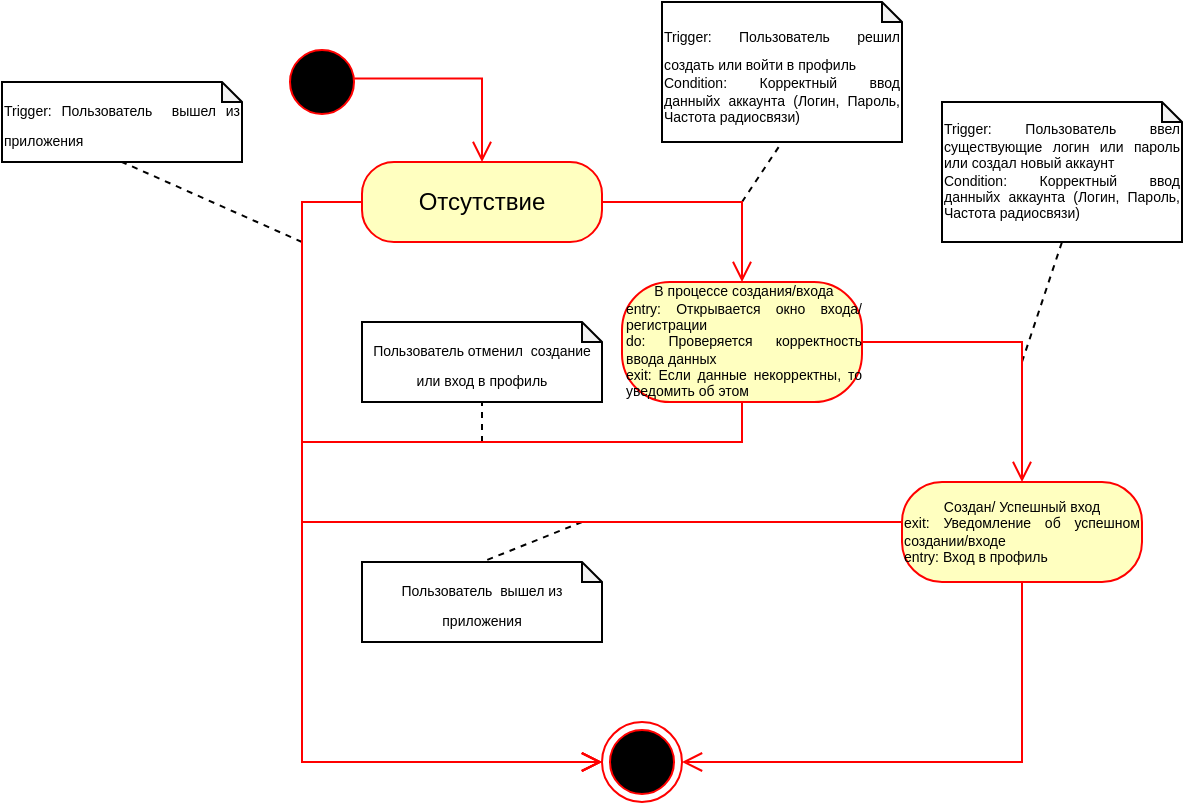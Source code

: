 <mxfile version="22.0.3" type="device">
  <diagram name="Страница — 1" id="SVyj_t6931FATLPXebwM">
    <mxGraphModel dx="1510" dy="421" grid="1" gridSize="10" guides="1" tooltips="1" connect="1" arrows="1" fold="1" page="1" pageScale="1" pageWidth="827" pageHeight="1169" math="0" shadow="0">
      <root>
        <mxCell id="0" />
        <mxCell id="1" parent="0" />
        <mxCell id="JWVDpnZE2c4Ya6U8eaL7-10" value="&lt;div style=&quot;text-align: justify;&quot;&gt;&lt;span style=&quot;font-size: 7px; background-color: initial;&quot;&gt;Trigger: Пользователь&amp;nbsp; вышел из приложения&lt;br&gt;&lt;/span&gt;&lt;/div&gt;" style="shape=note;whiteSpace=wrap;html=1;backgroundOutline=1;darkOpacity=0.05;strokeColor=default;align=center;verticalAlign=middle;fontFamily=Helvetica;fontSize=12;fontColor=default;fillColor=default;size=10;" parent="1" vertex="1">
          <mxGeometry x="-490" y="200" width="120" height="40" as="geometry" />
        </mxCell>
        <mxCell id="JWVDpnZE2c4Ya6U8eaL7-12" value="" style="endArrow=none;dashed=1;html=1;rounded=0;fontFamily=Helvetica;fontSize=12;fontColor=default;entryX=0.5;entryY=1;entryDx=0;entryDy=0;entryPerimeter=0;" parent="1" target="JWVDpnZE2c4Ya6U8eaL7-10" edge="1">
          <mxGeometry width="50" height="50" relative="1" as="geometry">
            <mxPoint x="-340" y="280" as="sourcePoint" />
            <mxPoint x="-470" y="280" as="targetPoint" />
          </mxGeometry>
        </mxCell>
        <mxCell id="JWVDpnZE2c4Ya6U8eaL7-16" value="&lt;div style=&quot;text-align: justify;&quot;&gt;&lt;span style=&quot;font-size: 7px; background-color: initial;&quot;&gt;Trigger: Пользователь решил создать или войти в профиль&lt;/span&gt;&lt;/div&gt;&lt;span style=&quot;font-size: 7px;&quot;&gt;&lt;div style=&quot;text-align: justify;&quot;&gt;&lt;span style=&quot;background-color: initial;&quot;&gt;Condition: Корректный ввод данныйх аккаунта (Логин, Пароль, Частота радиосвязи)&lt;/span&gt;&lt;/div&gt;&lt;/span&gt;" style="shape=note;whiteSpace=wrap;html=1;backgroundOutline=1;darkOpacity=0.05;strokeColor=default;align=center;verticalAlign=middle;fontFamily=Helvetica;fontSize=12;fontColor=default;fillColor=default;size=10;" parent="1" vertex="1">
          <mxGeometry x="-160" y="160" width="120" height="70" as="geometry" />
        </mxCell>
        <mxCell id="JWVDpnZE2c4Ya6U8eaL7-17" value="" style="endArrow=none;dashed=1;html=1;rounded=0;fontFamily=Helvetica;fontSize=12;fontColor=default;entryX=0.5;entryY=1;entryDx=0;entryDy=0;entryPerimeter=0;" parent="1" target="JWVDpnZE2c4Ya6U8eaL7-16" edge="1">
          <mxGeometry width="50" height="50" relative="1" as="geometry">
            <mxPoint x="-120" y="260" as="sourcePoint" />
            <mxPoint x="-200" y="193" as="targetPoint" />
          </mxGeometry>
        </mxCell>
        <mxCell id="JWVDpnZE2c4Ya6U8eaL7-19" value="&lt;span style=&quot;font-size: 7px;&quot;&gt;Пользователь отменил&amp;nbsp; создание или вход в профиль&lt;/span&gt;" style="shape=note;whiteSpace=wrap;html=1;backgroundOutline=1;darkOpacity=0.05;strokeColor=default;align=center;verticalAlign=middle;fontFamily=Helvetica;fontSize=12;fontColor=default;fillColor=default;size=10;" parent="1" vertex="1">
          <mxGeometry x="-310" y="320" width="120" height="40" as="geometry" />
        </mxCell>
        <mxCell id="JWVDpnZE2c4Ya6U8eaL7-20" value="" style="endArrow=none;dashed=1;html=1;rounded=0;fontFamily=Helvetica;fontSize=12;fontColor=default;entryX=0.5;entryY=1;entryDx=0;entryDy=0;entryPerimeter=0;" parent="1" target="JWVDpnZE2c4Ya6U8eaL7-19" edge="1">
          <mxGeometry width="50" height="50" relative="1" as="geometry">
            <mxPoint x="-250" y="380" as="sourcePoint" />
            <mxPoint x="-300" y="350" as="targetPoint" />
          </mxGeometry>
        </mxCell>
        <mxCell id="JWVDpnZE2c4Ya6U8eaL7-23" value="&lt;div style=&quot;text-align: justify; font-size: 7px;&quot;&gt;Trigger: Пользователь ввел существующие логин или пароль или создал новый аккаунт&lt;br&gt;&lt;span style=&quot;&quot;&gt;Condition: Корректный ввод данныйх аккаунта (Логин, Пароль, Частота радиосвязи)&lt;/span&gt;&lt;/div&gt;" style="shape=note;whiteSpace=wrap;html=1;backgroundOutline=1;darkOpacity=0.05;strokeColor=default;align=center;verticalAlign=middle;fontFamily=Helvetica;fontSize=12;fontColor=default;fillColor=default;size=10;" parent="1" vertex="1">
          <mxGeometry x="-20" y="210" width="120" height="70" as="geometry" />
        </mxCell>
        <mxCell id="JWVDpnZE2c4Ya6U8eaL7-24" value="" style="endArrow=none;dashed=1;html=1;rounded=0;fontFamily=Helvetica;fontSize=12;fontColor=default;entryX=0.5;entryY=1;entryDx=0;entryDy=0;entryPerimeter=0;" parent="1" target="JWVDpnZE2c4Ya6U8eaL7-23" edge="1">
          <mxGeometry width="50" height="50" relative="1" as="geometry">
            <mxPoint x="20" y="340" as="sourcePoint" />
            <mxPoint x="-60" y="273" as="targetPoint" />
          </mxGeometry>
        </mxCell>
        <mxCell id="JWVDpnZE2c4Ya6U8eaL7-26" value="&lt;font style=&quot;font-size: 7px;&quot;&gt;Пользователь&amp;nbsp; вышел из приложения&lt;/font&gt;" style="shape=note;whiteSpace=wrap;html=1;backgroundOutline=1;darkOpacity=0.05;strokeColor=default;align=center;verticalAlign=middle;fontFamily=Helvetica;fontSize=12;fontColor=default;fillColor=default;size=10;" parent="1" vertex="1">
          <mxGeometry x="-310" y="440" width="120" height="40" as="geometry" />
        </mxCell>
        <mxCell id="JWVDpnZE2c4Ya6U8eaL7-27" value="" style="endArrow=none;dashed=1;html=1;rounded=0;fontFamily=Helvetica;fontSize=12;fontColor=default;entryX=0.5;entryY=0;entryDx=0;entryDy=0;entryPerimeter=0;" parent="1" target="JWVDpnZE2c4Ya6U8eaL7-26" edge="1">
          <mxGeometry width="50" height="50" relative="1" as="geometry">
            <mxPoint x="-200" y="420" as="sourcePoint" />
            <mxPoint x="-240" y="540" as="targetPoint" />
          </mxGeometry>
        </mxCell>
        <mxCell id="JWVDpnZE2c4Ya6U8eaL7-32" value="" style="ellipse;html=1;shape=endState;fillColor=#000000;strokeColor=#ff0000;align=center;verticalAlign=middle;fontFamily=Helvetica;fontSize=12;fontColor=default;" parent="1" vertex="1">
          <mxGeometry x="-190" y="520" width="40" height="40" as="geometry" />
        </mxCell>
        <mxCell id="JWVDpnZE2c4Ya6U8eaL7-33" value="" style="ellipse;html=1;shape=startState;fillColor=#000000;strokeColor=#ff0000;align=center;verticalAlign=middle;fontFamily=Helvetica;fontSize=12;fontColor=default;" parent="1" vertex="1">
          <mxGeometry x="-350" y="180" width="40" height="40" as="geometry" />
        </mxCell>
        <mxCell id="JWVDpnZE2c4Ya6U8eaL7-38" value="" style="edgeStyle=orthogonalEdgeStyle;html=1;verticalAlign=bottom;endArrow=open;endSize=8;strokeColor=#ff0000;rounded=0;fontFamily=Helvetica;fontSize=12;fontColor=default;exitX=0;exitY=0.5;exitDx=0;exitDy=0;entryX=0;entryY=0.5;entryDx=0;entryDy=0;" parent="1" source="JWVDpnZE2c4Ya6U8eaL7-39" target="JWVDpnZE2c4Ya6U8eaL7-32" edge="1">
          <mxGeometry relative="1" as="geometry">
            <mxPoint x="-380" y="320" as="targetPoint" />
            <Array as="points">
              <mxPoint x="-340" y="260" />
              <mxPoint x="-340" y="540" />
            </Array>
          </mxGeometry>
        </mxCell>
        <mxCell id="JWVDpnZE2c4Ya6U8eaL7-39" value="Отсутствие" style="rounded=1;whiteSpace=wrap;html=1;arcSize=40;fontColor=#000000;fillColor=#ffffc0;strokeColor=#ff0000;align=center;verticalAlign=middle;fontFamily=Helvetica;fontSize=12;" parent="1" vertex="1">
          <mxGeometry x="-310" y="240" width="120" height="40" as="geometry" />
        </mxCell>
        <mxCell id="JWVDpnZE2c4Ya6U8eaL7-40" value="&lt;div style=&quot;font-size: 7px;&quot;&gt;&lt;div style=&quot;text-align: center;&quot;&gt;&lt;span style=&quot;background-color: initial;&quot;&gt;В процессе создания/входа&lt;/span&gt;&lt;/div&gt;&lt;span style=&quot;background-color: initial;&quot;&gt;&lt;div style=&quot;text-align: justify;&quot;&gt;&lt;span style=&quot;background-color: initial;&quot;&gt;entry: Открывается окно входа/регистрации&lt;/span&gt;&lt;/div&gt;&lt;font style=&quot;font-size: 7px;&quot;&gt;&lt;div style=&quot;text-align: justify;&quot;&gt;&lt;span style=&quot;background-color: initial;&quot;&gt;do: Проверяется корректность ввода данных&lt;/span&gt;&lt;/div&gt;&lt;div style=&quot;text-align: justify;&quot;&gt;exit: Если данные некорректны, то уведомить об этом&lt;/div&gt;&lt;/font&gt;&lt;/span&gt;&lt;/div&gt;" style="rounded=1;whiteSpace=wrap;html=1;arcSize=40;fontColor=#000000;fillColor=#ffffc0;strokeColor=#ff0000;align=left;verticalAlign=middle;fontFamily=Helvetica;fontSize=12;rotation=0;" parent="1" vertex="1">
          <mxGeometry x="-180" y="300" width="120" height="60" as="geometry" />
        </mxCell>
        <mxCell id="JWVDpnZE2c4Ya6U8eaL7-41" value="&lt;div style=&quot;font-size: 7px;&quot;&gt;&lt;span style=&quot;background-color: initial;&quot;&gt;&lt;font style=&quot;font-size: 7px;&quot;&gt;Создан/ Успешный вход&lt;/font&gt;&lt;/span&gt;&lt;/div&gt;&lt;div style=&quot;text-align: justify; font-size: 7px;&quot;&gt;&lt;span style=&quot;background-color: initial;&quot;&gt;&lt;font style=&quot;font-size: 7px;&quot;&gt;&lt;font style=&quot;font-size: 7px;&quot;&gt;exit: Уведомление об успешном создании/входе&lt;/font&gt;&amp;nbsp;&lt;/font&gt;&lt;/span&gt;&lt;/div&gt;&lt;div style=&quot;text-align: justify; font-size: 7px;&quot;&gt;entry: Вход в профиль&lt;/div&gt;" style="rounded=1;whiteSpace=wrap;html=1;arcSize=40;fontColor=#000000;fillColor=#ffffc0;strokeColor=#ff0000;align=center;verticalAlign=middle;fontFamily=Helvetica;fontSize=12;" parent="1" vertex="1">
          <mxGeometry x="-40" y="400" width="120" height="50" as="geometry" />
        </mxCell>
        <mxCell id="JWVDpnZE2c4Ya6U8eaL7-43" value="" style="edgeStyle=orthogonalEdgeStyle;html=1;verticalAlign=bottom;endArrow=open;endSize=8;strokeColor=#ff0000;rounded=0;fontFamily=Helvetica;fontSize=12;fontColor=default;exitX=1;exitY=0.5;exitDx=0;exitDy=0;entryX=0.5;entryY=0;entryDx=0;entryDy=0;" parent="1" source="JWVDpnZE2c4Ya6U8eaL7-39" target="JWVDpnZE2c4Ya6U8eaL7-40" edge="1">
          <mxGeometry relative="1" as="geometry">
            <mxPoint x="-530" y="430" as="targetPoint" />
            <mxPoint x="-530" y="370" as="sourcePoint" />
          </mxGeometry>
        </mxCell>
        <mxCell id="JWVDpnZE2c4Ya6U8eaL7-44" value="" style="edgeStyle=orthogonalEdgeStyle;html=1;verticalAlign=bottom;endArrow=open;endSize=8;strokeColor=#ff0000;rounded=0;fontFamily=Helvetica;fontSize=12;fontColor=default;exitX=0.902;exitY=0.457;exitDx=0;exitDy=0;exitPerimeter=0;entryX=0.5;entryY=0;entryDx=0;entryDy=0;" parent="1" source="JWVDpnZE2c4Ya6U8eaL7-33" target="JWVDpnZE2c4Ya6U8eaL7-39" edge="1">
          <mxGeometry relative="1" as="geometry">
            <mxPoint x="-520" y="440" as="targetPoint" />
            <mxPoint x="-520" y="380" as="sourcePoint" />
            <Array as="points">
              <mxPoint x="-250" y="198" />
            </Array>
          </mxGeometry>
        </mxCell>
        <mxCell id="JWVDpnZE2c4Ya6U8eaL7-45" value="" style="edgeStyle=orthogonalEdgeStyle;html=1;verticalAlign=bottom;endArrow=open;endSize=8;strokeColor=#ff0000;rounded=0;fontFamily=Helvetica;fontSize=12;fontColor=default;exitX=1;exitY=0.5;exitDx=0;exitDy=0;entryX=0.5;entryY=0;entryDx=0;entryDy=0;" parent="1" source="JWVDpnZE2c4Ya6U8eaL7-40" target="JWVDpnZE2c4Ya6U8eaL7-41" edge="1">
          <mxGeometry relative="1" as="geometry">
            <mxPoint x="-510" y="450" as="targetPoint" />
            <mxPoint x="-510" y="390" as="sourcePoint" />
          </mxGeometry>
        </mxCell>
        <mxCell id="JWVDpnZE2c4Ya6U8eaL7-46" value="" style="edgeStyle=orthogonalEdgeStyle;html=1;verticalAlign=bottom;endArrow=open;endSize=8;strokeColor=#ff0000;rounded=0;fontFamily=Helvetica;fontSize=12;fontColor=default;exitX=0.5;exitY=1;exitDx=0;exitDy=0;entryX=0;entryY=0.5;entryDx=0;entryDy=0;" parent="1" source="JWVDpnZE2c4Ya6U8eaL7-40" target="JWVDpnZE2c4Ya6U8eaL7-32" edge="1">
          <mxGeometry relative="1" as="geometry">
            <mxPoint x="-380" y="360" as="targetPoint" />
            <mxPoint x="-500" y="400" as="sourcePoint" />
            <Array as="points">
              <mxPoint x="-120" y="380" />
              <mxPoint x="-340" y="380" />
              <mxPoint x="-340" y="540" />
            </Array>
          </mxGeometry>
        </mxCell>
        <mxCell id="JWVDpnZE2c4Ya6U8eaL7-47" value="" style="edgeStyle=orthogonalEdgeStyle;html=1;verticalAlign=bottom;endArrow=open;endSize=8;strokeColor=#ff0000;rounded=0;fontFamily=Helvetica;fontSize=12;fontColor=default;exitX=0;exitY=0.5;exitDx=0;exitDy=0;entryX=0;entryY=0.5;entryDx=0;entryDy=0;" parent="1" source="JWVDpnZE2c4Ya6U8eaL7-41" target="JWVDpnZE2c4Ya6U8eaL7-32" edge="1">
          <mxGeometry relative="1" as="geometry">
            <mxPoint x="-380" y="360" as="targetPoint" />
            <mxPoint x="-490" y="410" as="sourcePoint" />
            <Array as="points">
              <mxPoint x="-340" y="420" />
              <mxPoint x="-340" y="540" />
            </Array>
          </mxGeometry>
        </mxCell>
        <mxCell id="JWVDpnZE2c4Ya6U8eaL7-48" value="" style="edgeStyle=orthogonalEdgeStyle;html=1;verticalAlign=bottom;endArrow=open;endSize=8;strokeColor=#ff0000;rounded=0;fontFamily=Helvetica;fontSize=12;fontColor=default;exitX=0.5;exitY=1;exitDx=0;exitDy=0;entryX=1;entryY=0.5;entryDx=0;entryDy=0;" parent="1" source="JWVDpnZE2c4Ya6U8eaL7-41" target="JWVDpnZE2c4Ya6U8eaL7-32" edge="1">
          <mxGeometry relative="1" as="geometry">
            <mxPoint x="-480" y="480" as="targetPoint" />
            <mxPoint x="-480" y="420" as="sourcePoint" />
          </mxGeometry>
        </mxCell>
      </root>
    </mxGraphModel>
  </diagram>
</mxfile>
